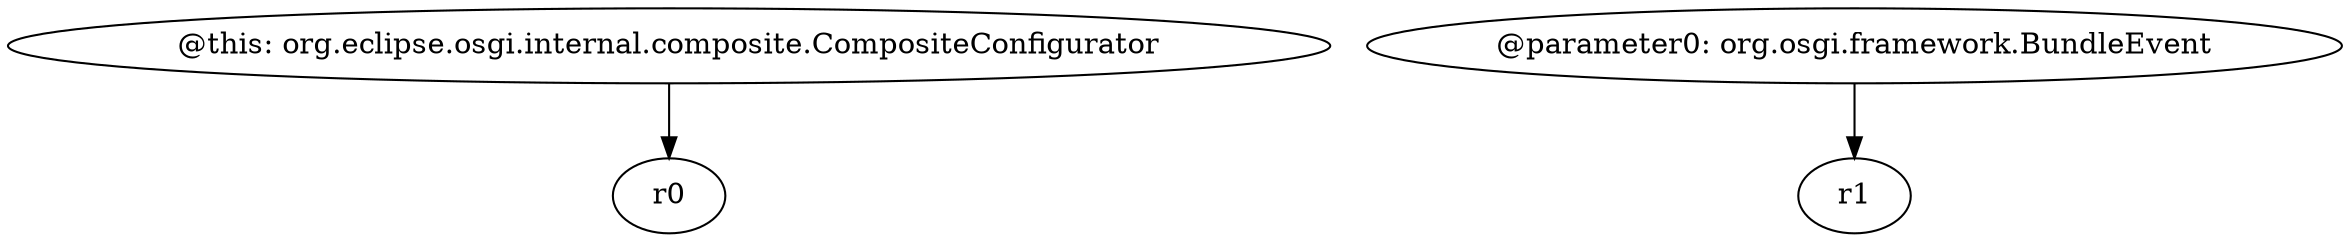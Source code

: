 digraph g {
0[label="@this: org.eclipse.osgi.internal.composite.CompositeConfigurator"]
1[label="r0"]
0->1[label=""]
2[label="@parameter0: org.osgi.framework.BundleEvent"]
3[label="r1"]
2->3[label=""]
}